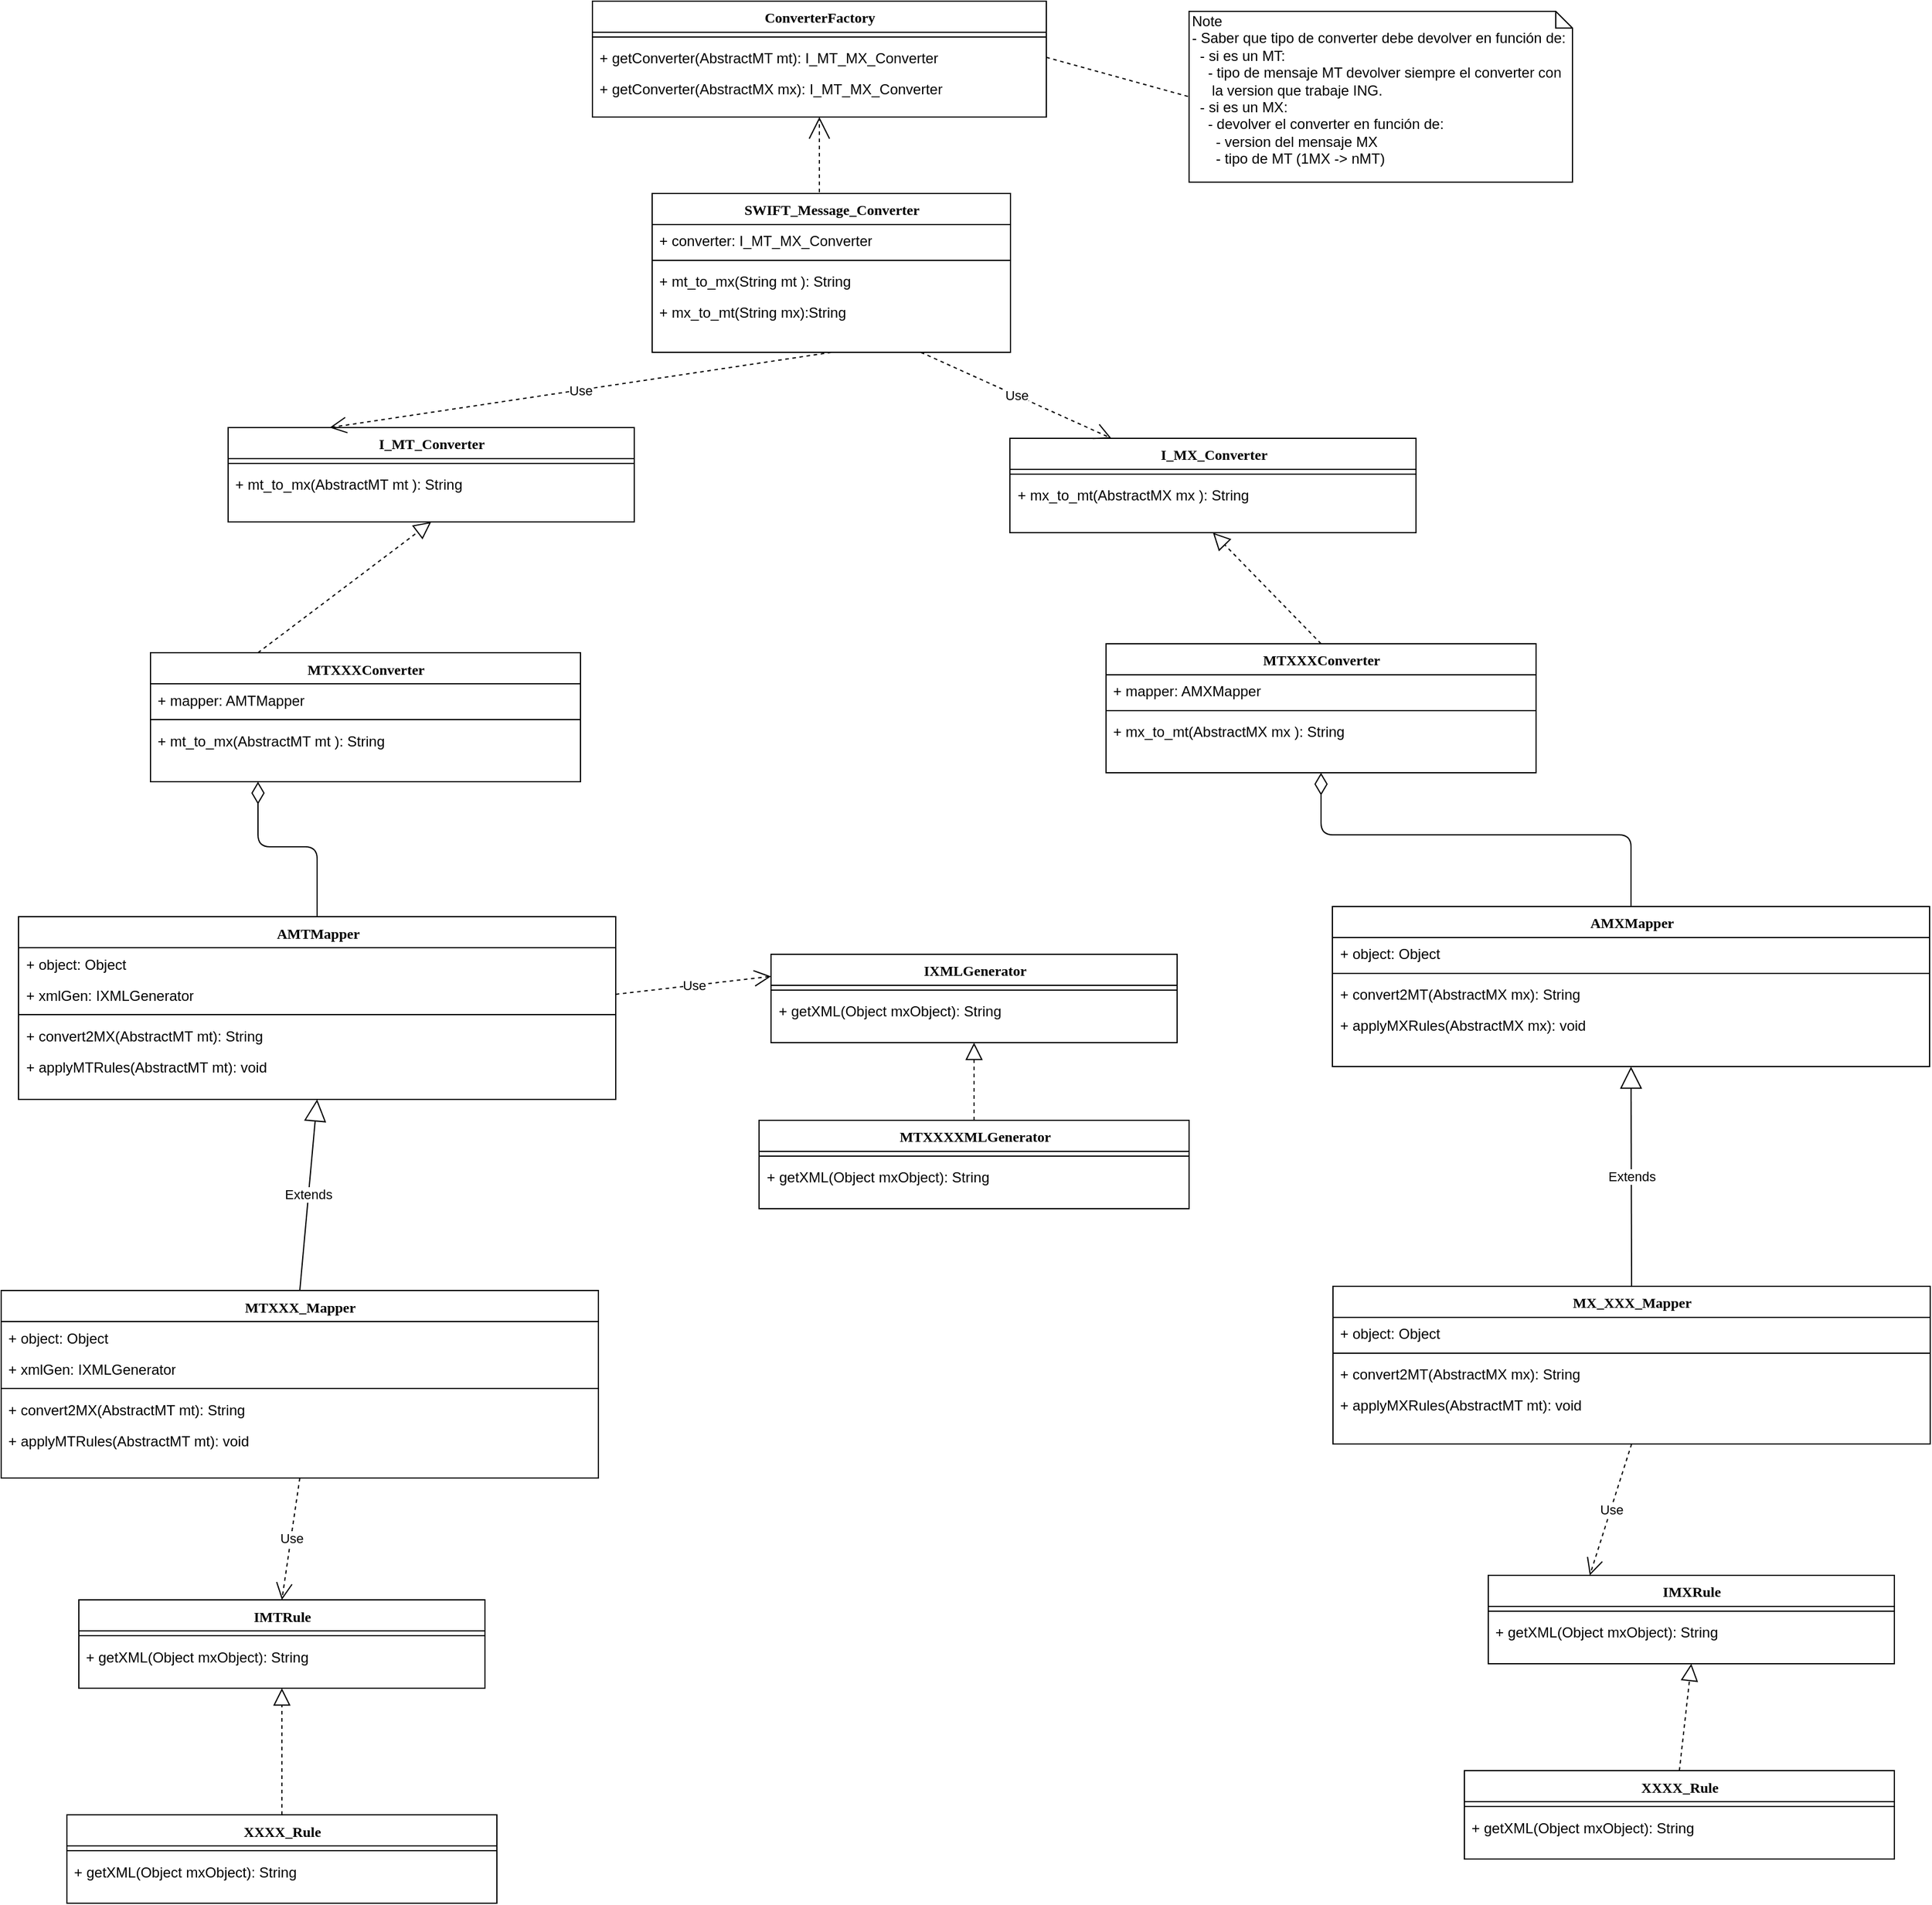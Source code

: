 <mxfile pages="1" version="11.2.8" type="device"><diagram name="Page-1" id="9f46799a-70d6-7492-0946-bef42562c5a5"><mxGraphModel dx="1673" dy="896" grid="1" gridSize="10" guides="1" tooltips="1" connect="1" arrows="1" fold="1" page="1" pageScale="1" pageWidth="1100" pageHeight="850" background="#ffffff" math="0" shadow="0"><root><mxCell id="0"/><mxCell id="1" parent="0"/><mxCell id="78961159f06e98e8-17" value="SWIFT_Message_Converter" style="swimlane;html=1;fontStyle=1;align=center;verticalAlign=top;childLayout=stackLayout;horizontal=1;startSize=26;horizontalStack=0;resizeParent=1;resizeLast=0;collapsible=1;marginBottom=0;swimlaneFillColor=#ffffff;rounded=0;shadow=0;comic=0;labelBackgroundColor=none;strokeColor=#000000;strokeWidth=1;fillColor=none;fontFamily=Verdana;fontSize=12;fontColor=#000000;" parent="1" vertex="1"><mxGeometry x="580" y="183" width="300" height="133" as="geometry"/></mxCell><mxCell id="78961159f06e98e8-21" value="+ converter: I_MT_MX_Converter" style="text;html=1;strokeColor=none;fillColor=none;align=left;verticalAlign=top;spacingLeft=4;spacingRight=4;whiteSpace=wrap;overflow=hidden;rotatable=0;points=[[0,0.5],[1,0.5]];portConstraint=eastwest;" parent="78961159f06e98e8-17" vertex="1"><mxGeometry y="26" width="300" height="26" as="geometry"/></mxCell><mxCell id="78961159f06e98e8-19" value="" style="line;html=1;strokeWidth=1;fillColor=none;align=left;verticalAlign=middle;spacingTop=-1;spacingLeft=3;spacingRight=3;rotatable=0;labelPosition=right;points=[];portConstraint=eastwest;" parent="78961159f06e98e8-17" vertex="1"><mxGeometry y="52" width="300" height="8" as="geometry"/></mxCell><mxCell id="78961159f06e98e8-20" value="+ mt_to_mx(String mt ): String" style="text;html=1;strokeColor=none;fillColor=none;align=left;verticalAlign=top;spacingLeft=4;spacingRight=4;whiteSpace=wrap;overflow=hidden;rotatable=0;points=[[0,0.5],[1,0.5]];portConstraint=eastwest;" parent="78961159f06e98e8-17" vertex="1"><mxGeometry y="60" width="300" height="26" as="geometry"/></mxCell><mxCell id="78961159f06e98e8-27" value="+ mx_to_mt(String mx):String" style="text;html=1;strokeColor=none;fillColor=none;align=left;verticalAlign=top;spacingLeft=4;spacingRight=4;whiteSpace=wrap;overflow=hidden;rotatable=0;points=[[0,0.5],[1,0.5]];portConstraint=eastwest;" parent="78961159f06e98e8-17" vertex="1"><mxGeometry y="86" width="300" height="26" as="geometry"/></mxCell><mxCell id="78961159f06e98e8-122" style="edgeStyle=elbowEdgeStyle;html=1;labelBackgroundColor=none;startFill=0;startSize=8;endArrow=open;endFill=0;endSize=16;fontFamily=Verdana;fontSize=12;elbow=vertical;dashed=1;" parent="1" target="78961159f06e98e8-43" edge="1"><mxGeometry relative="1" as="geometry"><mxPoint x="720" y="182" as="sourcePoint"/></mxGeometry></mxCell><mxCell id="78961159f06e98e8-43" value="ConverterFactory" style="swimlane;html=1;fontStyle=1;align=center;verticalAlign=top;childLayout=stackLayout;horizontal=1;startSize=26;horizontalStack=0;resizeParent=1;resizeLast=0;collapsible=1;marginBottom=0;swimlaneFillColor=#ffffff;rounded=0;shadow=0;comic=0;labelBackgroundColor=none;strokeColor=#000000;strokeWidth=1;fillColor=none;fontFamily=Verdana;fontSize=12;fontColor=#000000;" parent="1" vertex="1"><mxGeometry x="530" y="22" width="380" height="97" as="geometry"/></mxCell><mxCell id="78961159f06e98e8-51" value="" style="line;html=1;strokeWidth=1;fillColor=none;align=left;verticalAlign=middle;spacingTop=-1;spacingLeft=3;spacingRight=3;rotatable=0;labelPosition=right;points=[];portConstraint=eastwest;" parent="78961159f06e98e8-43" vertex="1"><mxGeometry y="26" width="380" height="8" as="geometry"/></mxCell><mxCell id="78961159f06e98e8-52" value="+ getConverter(AbstractMT mt): I_MT_MX_Converter" style="text;html=1;strokeColor=none;fillColor=none;align=left;verticalAlign=top;spacingLeft=4;spacingRight=4;whiteSpace=wrap;overflow=hidden;rotatable=0;points=[[0,0.5],[1,0.5]];portConstraint=eastwest;" parent="78961159f06e98e8-43" vertex="1"><mxGeometry y="34" width="380" height="26" as="geometry"/></mxCell><mxCell id="78961159f06e98e8-53" value="+ getConverter(AbstractMX mx): I_MT_MX_Converter" style="text;html=1;strokeColor=none;fillColor=none;align=left;verticalAlign=top;spacingLeft=4;spacingRight=4;whiteSpace=wrap;overflow=hidden;rotatable=0;points=[[0,0.5],[1,0.5]];portConstraint=eastwest;" parent="78961159f06e98e8-43" vertex="1"><mxGeometry y="60" width="380" height="26" as="geometry"/></mxCell><mxCell id="78961159f06e98e8-130" style="edgeStyle=elbowEdgeStyle;html=1;labelBackgroundColor=none;startFill=0;startSize=8;endArrow=diamondThin;endFill=0;endSize=16;fontFamily=Verdana;fontSize=12;elbow=vertical;entryX=0.25;entryY=1;entryDx=0;entryDy=0;exitX=0.5;exitY=0;exitDx=0;exitDy=0;" parent="1" source="78961159f06e98e8-82" target="78961159f06e98e8-69" edge="1"><mxGeometry relative="1" as="geometry"><mxPoint x="360" y="435" as="targetPoint"/><Array as="points"><mxPoint x="270" y="730"/></Array></mxGeometry></mxCell><mxCell id="78961159f06e98e8-69" value="MTXXXConverter" style="swimlane;html=1;fontStyle=1;align=center;verticalAlign=top;childLayout=stackLayout;horizontal=1;startSize=26;horizontalStack=0;resizeParent=1;resizeLast=0;collapsible=1;marginBottom=0;swimlaneFillColor=#ffffff;rounded=0;shadow=0;comic=0;labelBackgroundColor=none;strokeColor=#000000;strokeWidth=1;fillColor=none;fontFamily=Verdana;fontSize=12;fontColor=#000000;" parent="1" vertex="1"><mxGeometry x="160" y="567.5" width="360" height="108" as="geometry"/></mxCell><mxCell id="78961159f06e98e8-70" value="+ mapper: AMTMapper" style="text;html=1;strokeColor=none;fillColor=none;align=left;verticalAlign=top;spacingLeft=4;spacingRight=4;whiteSpace=wrap;overflow=hidden;rotatable=0;points=[[0,0.5],[1,0.5]];portConstraint=eastwest;" parent="78961159f06e98e8-69" vertex="1"><mxGeometry y="26" width="360" height="26" as="geometry"/></mxCell><mxCell id="78961159f06e98e8-77" value="" style="line;html=1;strokeWidth=1;fillColor=none;align=left;verticalAlign=middle;spacingTop=-1;spacingLeft=3;spacingRight=3;rotatable=0;labelPosition=right;points=[];portConstraint=eastwest;" parent="78961159f06e98e8-69" vertex="1"><mxGeometry y="52" width="360" height="8" as="geometry"/></mxCell><mxCell id="78961159f06e98e8-78" value="+ mt_to_mx(AbstractMT mt ): String" style="text;html=1;strokeColor=none;fillColor=none;align=left;verticalAlign=top;spacingLeft=4;spacingRight=4;whiteSpace=wrap;overflow=hidden;rotatable=0;points=[[0,0.5],[1,0.5]];portConstraint=eastwest;" parent="78961159f06e98e8-69" vertex="1"><mxGeometry y="60" width="360" height="26" as="geometry"/></mxCell><mxCell id="78961159f06e98e8-82" value="AMTMapper" style="swimlane;html=1;fontStyle=1;align=center;verticalAlign=top;childLayout=stackLayout;horizontal=1;startSize=26;horizontalStack=0;resizeParent=1;resizeLast=0;collapsible=1;marginBottom=0;swimlaneFillColor=#ffffff;rounded=0;shadow=0;comic=0;labelBackgroundColor=none;strokeColor=#000000;strokeWidth=1;fillColor=none;fontFamily=Verdana;fontSize=12;fontColor=#000000;" parent="1" vertex="1"><mxGeometry x="49.5" y="788.5" width="500" height="153" as="geometry"/></mxCell><mxCell id="78961159f06e98e8-83" value="+ object: Object" style="text;html=1;strokeColor=none;fillColor=none;align=left;verticalAlign=top;spacingLeft=4;spacingRight=4;whiteSpace=wrap;overflow=hidden;rotatable=0;points=[[0,0.5],[1,0.5]];portConstraint=eastwest;" parent="78961159f06e98e8-82" vertex="1"><mxGeometry y="26" width="500" height="26" as="geometry"/></mxCell><mxCell id="78961159f06e98e8-84" value="+ xmlGen: IXMLGenerator" style="text;html=1;strokeColor=none;fillColor=none;align=left;verticalAlign=top;spacingLeft=4;spacingRight=4;whiteSpace=wrap;overflow=hidden;rotatable=0;points=[[0,0.5],[1,0.5]];portConstraint=eastwest;" parent="78961159f06e98e8-82" vertex="1"><mxGeometry y="52" width="500" height="26" as="geometry"/></mxCell><mxCell id="78961159f06e98e8-90" value="" style="line;html=1;strokeWidth=1;fillColor=none;align=left;verticalAlign=middle;spacingTop=-1;spacingLeft=3;spacingRight=3;rotatable=0;labelPosition=right;points=[];portConstraint=eastwest;" parent="78961159f06e98e8-82" vertex="1"><mxGeometry y="78" width="500" height="8" as="geometry"/></mxCell><mxCell id="78961159f06e98e8-91" value="+ convert2MX(AbstractMT mt): String" style="text;html=1;strokeColor=none;fillColor=none;align=left;verticalAlign=top;spacingLeft=4;spacingRight=4;whiteSpace=wrap;overflow=hidden;rotatable=0;points=[[0,0.5],[1,0.5]];portConstraint=eastwest;" parent="78961159f06e98e8-82" vertex="1"><mxGeometry y="86" width="500" height="26" as="geometry"/></mxCell><mxCell id="66_kOGPQQiLLRlgwBfmS-12" value="+ applyMTRules(AbstractMT mt): void" style="text;html=1;strokeColor=none;fillColor=none;align=left;verticalAlign=top;spacingLeft=4;spacingRight=4;whiteSpace=wrap;overflow=hidden;rotatable=0;points=[[0,0.5],[1,0.5]];portConstraint=eastwest;" parent="78961159f06e98e8-82" vertex="1"><mxGeometry y="112" width="500" height="26" as="geometry"/></mxCell><mxCell id="78961159f06e98e8-95" value="I_MT_Converter" style="swimlane;html=1;fontStyle=1;align=center;verticalAlign=top;childLayout=stackLayout;horizontal=1;startSize=26;horizontalStack=0;resizeParent=1;resizeLast=0;collapsible=1;marginBottom=0;swimlaneFillColor=#ffffff;rounded=0;shadow=0;comic=0;labelBackgroundColor=none;strokeColor=#000000;strokeWidth=1;fillColor=none;fontFamily=Verdana;fontSize=12;fontColor=#000000;" parent="1" vertex="1"><mxGeometry x="225" y="379" width="340" height="79" as="geometry"/></mxCell><mxCell id="78961159f06e98e8-103" value="" style="line;html=1;strokeWidth=1;fillColor=none;align=left;verticalAlign=middle;spacingTop=-1;spacingLeft=3;spacingRight=3;rotatable=0;labelPosition=right;points=[];portConstraint=eastwest;" parent="78961159f06e98e8-95" vertex="1"><mxGeometry y="26" width="340" height="8" as="geometry"/></mxCell><mxCell id="78961159f06e98e8-104" value="+ mt_to_mx(AbstractMT mt ): String" style="text;html=1;strokeColor=none;fillColor=none;align=left;verticalAlign=top;spacingLeft=4;spacingRight=4;whiteSpace=wrap;overflow=hidden;rotatable=0;points=[[0,0.5],[1,0.5]];portConstraint=eastwest;" parent="78961159f06e98e8-95" vertex="1"><mxGeometry y="34" width="340" height="26" as="geometry"/></mxCell><mxCell id="66_kOGPQQiLLRlgwBfmS-14" value="IXMLGenerator" style="swimlane;html=1;fontStyle=1;align=center;verticalAlign=top;childLayout=stackLayout;horizontal=1;startSize=26;horizontalStack=0;resizeParent=1;resizeLast=0;collapsible=1;marginBottom=0;swimlaneFillColor=#ffffff;rounded=0;shadow=0;comic=0;labelBackgroundColor=none;strokeColor=#000000;strokeWidth=1;fillColor=none;fontFamily=Verdana;fontSize=12;fontColor=#000000;" parent="1" vertex="1"><mxGeometry x="679.5" y="820" width="340" height="74" as="geometry"/></mxCell><mxCell id="66_kOGPQQiLLRlgwBfmS-15" value="" style="line;html=1;strokeWidth=1;fillColor=none;align=left;verticalAlign=middle;spacingTop=-1;spacingLeft=3;spacingRight=3;rotatable=0;labelPosition=right;points=[];portConstraint=eastwest;" parent="66_kOGPQQiLLRlgwBfmS-14" vertex="1"><mxGeometry y="26" width="340" height="8" as="geometry"/></mxCell><mxCell id="66_kOGPQQiLLRlgwBfmS-16" value="+ getXML(Object mxObject): String" style="text;html=1;strokeColor=none;fillColor=none;align=left;verticalAlign=top;spacingLeft=4;spacingRight=4;whiteSpace=wrap;overflow=hidden;rotatable=0;points=[[0,0.5],[1,0.5]];portConstraint=eastwest;" parent="66_kOGPQQiLLRlgwBfmS-14" vertex="1"><mxGeometry y="34" width="340" height="26" as="geometry"/></mxCell><mxCell id="66_kOGPQQiLLRlgwBfmS-18" value="Use" style="endArrow=open;endSize=12;dashed=1;html=1;exitX=1;exitY=0.5;exitDx=0;exitDy=0;entryX=0;entryY=0.25;entryDx=0;entryDy=0;" parent="1" source="78961159f06e98e8-84" target="66_kOGPQQiLLRlgwBfmS-14" edge="1"><mxGeometry width="160" relative="1" as="geometry"><mxPoint x="110" y="740" as="sourcePoint"/><mxPoint x="270" y="740" as="targetPoint"/></mxGeometry></mxCell><mxCell id="66_kOGPQQiLLRlgwBfmS-19" value="Use" style="endArrow=open;endSize=12;dashed=1;html=1;exitX=0.5;exitY=1;exitDx=0;exitDy=0;entryX=0.25;entryY=0;entryDx=0;entryDy=0;" parent="1" source="78961159f06e98e8-17" target="78961159f06e98e8-95" edge="1"><mxGeometry width="160" relative="1" as="geometry"><mxPoint x="360" y="237.5" as="sourcePoint"/><mxPoint x="460" y="230" as="targetPoint"/></mxGeometry></mxCell><mxCell id="66_kOGPQQiLLRlgwBfmS-20" value="" style="endArrow=block;dashed=1;endFill=0;endSize=12;html=1;exitX=0.25;exitY=0;exitDx=0;exitDy=0;entryX=0.5;entryY=1;entryDx=0;entryDy=0;" parent="1" source="78961159f06e98e8-69" target="78961159f06e98e8-95" edge="1"><mxGeometry width="160" relative="1" as="geometry"><mxPoint x="110" y="870" as="sourcePoint"/><mxPoint x="270" y="870" as="targetPoint"/></mxGeometry></mxCell><mxCell id="66_kOGPQQiLLRlgwBfmS-21" value="MTXXXXMLGenerator" style="swimlane;html=1;fontStyle=1;align=center;verticalAlign=top;childLayout=stackLayout;horizontal=1;startSize=26;horizontalStack=0;resizeParent=1;resizeLast=0;collapsible=1;marginBottom=0;swimlaneFillColor=#ffffff;rounded=0;shadow=0;comic=0;labelBackgroundColor=none;strokeColor=#000000;strokeWidth=1;fillColor=none;fontFamily=Verdana;fontSize=12;fontColor=#000000;" parent="1" vertex="1"><mxGeometry x="669.5" y="959" width="360" height="74" as="geometry"/></mxCell><mxCell id="66_kOGPQQiLLRlgwBfmS-23" value="" style="line;html=1;strokeWidth=1;fillColor=none;align=left;verticalAlign=middle;spacingTop=-1;spacingLeft=3;spacingRight=3;rotatable=0;labelPosition=right;points=[];portConstraint=eastwest;" parent="66_kOGPQQiLLRlgwBfmS-21" vertex="1"><mxGeometry y="26" width="360" height="8" as="geometry"/></mxCell><mxCell id="66_kOGPQQiLLRlgwBfmS-24" value="+ getXML(Object mxObject): String" style="text;html=1;strokeColor=none;fillColor=none;align=left;verticalAlign=top;spacingLeft=4;spacingRight=4;whiteSpace=wrap;overflow=hidden;rotatable=0;points=[[0,0.5],[1,0.5]];portConstraint=eastwest;" parent="66_kOGPQQiLLRlgwBfmS-21" vertex="1"><mxGeometry y="34" width="360" height="26" as="geometry"/></mxCell><mxCell id="66_kOGPQQiLLRlgwBfmS-26" value="" style="endArrow=block;dashed=1;endFill=0;endSize=12;html=1;entryX=0.5;entryY=1;entryDx=0;entryDy=0;exitX=0.5;exitY=0;exitDx=0;exitDy=0;" parent="1" source="66_kOGPQQiLLRlgwBfmS-21" target="66_kOGPQQiLLRlgwBfmS-14" edge="1"><mxGeometry width="160" relative="1" as="geometry"><mxPoint x="589.5" y="923" as="sourcePoint"/><mxPoint x="749.5" y="923" as="targetPoint"/></mxGeometry></mxCell><mxCell id="66_kOGPQQiLLRlgwBfmS-27" value="MTXXX_Mapper" style="swimlane;html=1;fontStyle=1;align=center;verticalAlign=top;childLayout=stackLayout;horizontal=1;startSize=26;horizontalStack=0;resizeParent=1;resizeLast=0;collapsible=1;marginBottom=0;swimlaneFillColor=#ffffff;rounded=0;shadow=0;comic=0;labelBackgroundColor=none;strokeColor=#000000;strokeWidth=1;fillColor=none;fontFamily=Verdana;fontSize=12;fontColor=#000000;" parent="1" vertex="1"><mxGeometry x="35" y="1101.5" width="500" height="157" as="geometry"/></mxCell><mxCell id="66_kOGPQQiLLRlgwBfmS-28" value="+ object: Object" style="text;html=1;strokeColor=none;fillColor=none;align=left;verticalAlign=top;spacingLeft=4;spacingRight=4;whiteSpace=wrap;overflow=hidden;rotatable=0;points=[[0,0.5],[1,0.5]];portConstraint=eastwest;" parent="66_kOGPQQiLLRlgwBfmS-27" vertex="1"><mxGeometry y="26" width="500" height="26" as="geometry"/></mxCell><mxCell id="66_kOGPQQiLLRlgwBfmS-29" value="+ xmlGen: IXMLGenerator" style="text;html=1;strokeColor=none;fillColor=none;align=left;verticalAlign=top;spacingLeft=4;spacingRight=4;whiteSpace=wrap;overflow=hidden;rotatable=0;points=[[0,0.5],[1,0.5]];portConstraint=eastwest;" parent="66_kOGPQQiLLRlgwBfmS-27" vertex="1"><mxGeometry y="52" width="500" height="26" as="geometry"/></mxCell><mxCell id="66_kOGPQQiLLRlgwBfmS-30" value="" style="line;html=1;strokeWidth=1;fillColor=none;align=left;verticalAlign=middle;spacingTop=-1;spacingLeft=3;spacingRight=3;rotatable=0;labelPosition=right;points=[];portConstraint=eastwest;" parent="66_kOGPQQiLLRlgwBfmS-27" vertex="1"><mxGeometry y="78" width="500" height="8" as="geometry"/></mxCell><mxCell id="66_kOGPQQiLLRlgwBfmS-31" value="+ convert2MX(AbstractMT mt): String" style="text;html=1;strokeColor=none;fillColor=none;align=left;verticalAlign=top;spacingLeft=4;spacingRight=4;whiteSpace=wrap;overflow=hidden;rotatable=0;points=[[0,0.5],[1,0.5]];portConstraint=eastwest;" parent="66_kOGPQQiLLRlgwBfmS-27" vertex="1"><mxGeometry y="86" width="500" height="26" as="geometry"/></mxCell><mxCell id="66_kOGPQQiLLRlgwBfmS-33" value="+ applyMTRules(AbstractMT mt): void" style="text;html=1;strokeColor=none;fillColor=none;align=left;verticalAlign=top;spacingLeft=4;spacingRight=4;whiteSpace=wrap;overflow=hidden;rotatable=0;points=[[0,0.5],[1,0.5]];portConstraint=eastwest;" parent="66_kOGPQQiLLRlgwBfmS-27" vertex="1"><mxGeometry y="112" width="500" height="26" as="geometry"/></mxCell><mxCell id="66_kOGPQQiLLRlgwBfmS-35" value="Extends" style="endArrow=block;endSize=16;endFill=0;html=1;entryX=0.5;entryY=1;entryDx=0;entryDy=0;exitX=0.5;exitY=0;exitDx=0;exitDy=0;" parent="1" source="66_kOGPQQiLLRlgwBfmS-27" target="78961159f06e98e8-82" edge="1"><mxGeometry width="160" relative="1" as="geometry"><mxPoint x="800" y="1090" as="sourcePoint"/><mxPoint x="960" y="1090" as="targetPoint"/></mxGeometry></mxCell><mxCell id="66_kOGPQQiLLRlgwBfmS-36" value="IMTRule" style="swimlane;html=1;fontStyle=1;align=center;verticalAlign=top;childLayout=stackLayout;horizontal=1;startSize=26;horizontalStack=0;resizeParent=1;resizeLast=0;collapsible=1;marginBottom=0;swimlaneFillColor=#ffffff;rounded=0;shadow=0;comic=0;labelBackgroundColor=none;strokeColor=#000000;strokeWidth=1;fillColor=none;fontFamily=Verdana;fontSize=12;fontColor=#000000;" parent="1" vertex="1"><mxGeometry x="100" y="1360.5" width="340" height="74" as="geometry"/></mxCell><mxCell id="66_kOGPQQiLLRlgwBfmS-37" value="" style="line;html=1;strokeWidth=1;fillColor=none;align=left;verticalAlign=middle;spacingTop=-1;spacingLeft=3;spacingRight=3;rotatable=0;labelPosition=right;points=[];portConstraint=eastwest;" parent="66_kOGPQQiLLRlgwBfmS-36" vertex="1"><mxGeometry y="26" width="340" height="8" as="geometry"/></mxCell><mxCell id="66_kOGPQQiLLRlgwBfmS-38" value="+ getXML(Object mxObject): String" style="text;html=1;strokeColor=none;fillColor=none;align=left;verticalAlign=top;spacingLeft=4;spacingRight=4;whiteSpace=wrap;overflow=hidden;rotatable=0;points=[[0,0.5],[1,0.5]];portConstraint=eastwest;" parent="66_kOGPQQiLLRlgwBfmS-36" vertex="1"><mxGeometry y="34" width="340" height="26" as="geometry"/></mxCell><mxCell id="66_kOGPQQiLLRlgwBfmS-39" value="IMXRule" style="swimlane;html=1;fontStyle=1;align=center;verticalAlign=top;childLayout=stackLayout;horizontal=1;startSize=26;horizontalStack=0;resizeParent=1;resizeLast=0;collapsible=1;marginBottom=0;swimlaneFillColor=#ffffff;rounded=0;shadow=0;comic=0;labelBackgroundColor=none;strokeColor=#000000;strokeWidth=1;fillColor=none;fontFamily=Verdana;fontSize=12;fontColor=#000000;" parent="1" vertex="1"><mxGeometry x="1280" y="1340" width="340" height="74" as="geometry"/></mxCell><mxCell id="66_kOGPQQiLLRlgwBfmS-40" value="" style="line;html=1;strokeWidth=1;fillColor=none;align=left;verticalAlign=middle;spacingTop=-1;spacingLeft=3;spacingRight=3;rotatable=0;labelPosition=right;points=[];portConstraint=eastwest;" parent="66_kOGPQQiLLRlgwBfmS-39" vertex="1"><mxGeometry y="26" width="340" height="8" as="geometry"/></mxCell><mxCell id="66_kOGPQQiLLRlgwBfmS-41" value="+ getXML(Object mxObject): String" style="text;html=1;strokeColor=none;fillColor=none;align=left;verticalAlign=top;spacingLeft=4;spacingRight=4;whiteSpace=wrap;overflow=hidden;rotatable=0;points=[[0,0.5],[1,0.5]];portConstraint=eastwest;" parent="66_kOGPQQiLLRlgwBfmS-39" vertex="1"><mxGeometry y="34" width="340" height="26" as="geometry"/></mxCell><mxCell id="66_kOGPQQiLLRlgwBfmS-42" value="Use" style="endArrow=open;endSize=12;dashed=1;html=1;exitX=0.5;exitY=1;exitDx=0;exitDy=0;entryX=0.5;entryY=0;entryDx=0;entryDy=0;" parent="1" source="66_kOGPQQiLLRlgwBfmS-27" target="66_kOGPQQiLLRlgwBfmS-36" edge="1"><mxGeometry width="160" relative="1" as="geometry"><mxPoint x="685" y="1047.5" as="sourcePoint"/><mxPoint x="845" y="1047.5" as="targetPoint"/></mxGeometry></mxCell><mxCell id="66_kOGPQQiLLRlgwBfmS-43" value="Use" style="endArrow=open;endSize=12;dashed=1;html=1;entryX=0.25;entryY=0;entryDx=0;entryDy=0;exitX=0.5;exitY=1;exitDx=0;exitDy=0;" parent="1" source="P8y6axSLPn6P_8OmyAF7-19" target="66_kOGPQQiLLRlgwBfmS-39" edge="1"><mxGeometry width="160" relative="1" as="geometry"><mxPoint x="1019.5" y="1477.5" as="sourcePoint"/><mxPoint x="899" y="1641.5" as="targetPoint"/></mxGeometry></mxCell><mxCell id="66_kOGPQQiLLRlgwBfmS-44" value="XXXX_Rule" style="swimlane;html=1;fontStyle=1;align=center;verticalAlign=top;childLayout=stackLayout;horizontal=1;startSize=26;horizontalStack=0;resizeParent=1;resizeLast=0;collapsible=1;marginBottom=0;swimlaneFillColor=#ffffff;rounded=0;shadow=0;comic=0;labelBackgroundColor=none;strokeColor=#000000;strokeWidth=1;fillColor=none;fontFamily=Verdana;fontSize=12;fontColor=#000000;" parent="1" vertex="1"><mxGeometry x="90" y="1540.5" width="360" height="74" as="geometry"/></mxCell><mxCell id="66_kOGPQQiLLRlgwBfmS-45" value="" style="line;html=1;strokeWidth=1;fillColor=none;align=left;verticalAlign=middle;spacingTop=-1;spacingLeft=3;spacingRight=3;rotatable=0;labelPosition=right;points=[];portConstraint=eastwest;" parent="66_kOGPQQiLLRlgwBfmS-44" vertex="1"><mxGeometry y="26" width="360" height="8" as="geometry"/></mxCell><mxCell id="66_kOGPQQiLLRlgwBfmS-46" value="+ getXML(Object mxObject): String" style="text;html=1;strokeColor=none;fillColor=none;align=left;verticalAlign=top;spacingLeft=4;spacingRight=4;whiteSpace=wrap;overflow=hidden;rotatable=0;points=[[0,0.5],[1,0.5]];portConstraint=eastwest;" parent="66_kOGPQQiLLRlgwBfmS-44" vertex="1"><mxGeometry y="34" width="360" height="26" as="geometry"/></mxCell><mxCell id="66_kOGPQQiLLRlgwBfmS-47" value="" style="endArrow=block;dashed=1;endFill=0;endSize=12;html=1;entryX=0.5;entryY=1;entryDx=0;entryDy=0;exitX=0.5;exitY=0;exitDx=0;exitDy=0;" parent="1" source="66_kOGPQQiLLRlgwBfmS-44" target="66_kOGPQQiLLRlgwBfmS-36" edge="1"><mxGeometry width="160" relative="1" as="geometry"><mxPoint x="520" y="1376.5" as="sourcePoint"/><mxPoint x="680" y="1376.5" as="targetPoint"/></mxGeometry></mxCell><mxCell id="66_kOGPQQiLLRlgwBfmS-54" value="XXXX_Rule" style="swimlane;html=1;fontStyle=1;align=center;verticalAlign=top;childLayout=stackLayout;horizontal=1;startSize=26;horizontalStack=0;resizeParent=1;resizeLast=0;collapsible=1;marginBottom=0;swimlaneFillColor=#ffffff;rounded=0;shadow=0;comic=0;labelBackgroundColor=none;strokeColor=#000000;strokeWidth=1;fillColor=none;fontFamily=Verdana;fontSize=12;fontColor=#000000;" parent="1" vertex="1"><mxGeometry x="1260" y="1503.5" width="360" height="74" as="geometry"/></mxCell><mxCell id="66_kOGPQQiLLRlgwBfmS-55" value="" style="line;html=1;strokeWidth=1;fillColor=none;align=left;verticalAlign=middle;spacingTop=-1;spacingLeft=3;spacingRight=3;rotatable=0;labelPosition=right;points=[];portConstraint=eastwest;" parent="66_kOGPQQiLLRlgwBfmS-54" vertex="1"><mxGeometry y="26" width="360" height="8" as="geometry"/></mxCell><mxCell id="66_kOGPQQiLLRlgwBfmS-56" value="+ getXML(Object mxObject): String" style="text;html=1;strokeColor=none;fillColor=none;align=left;verticalAlign=top;spacingLeft=4;spacingRight=4;whiteSpace=wrap;overflow=hidden;rotatable=0;points=[[0,0.5],[1,0.5]];portConstraint=eastwest;" parent="66_kOGPQQiLLRlgwBfmS-54" vertex="1"><mxGeometry y="34" width="360" height="26" as="geometry"/></mxCell><mxCell id="66_kOGPQQiLLRlgwBfmS-57" value="" style="endArrow=block;dashed=1;endFill=0;endSize=12;html=1;entryX=0.5;entryY=1;entryDx=0;entryDy=0;exitX=0.5;exitY=0;exitDx=0;exitDy=0;" parent="1" source="66_kOGPQQiLLRlgwBfmS-54" target="66_kOGPQQiLLRlgwBfmS-39" edge="1"><mxGeometry width="160" relative="1" as="geometry"><mxPoint x="699" y="1951.5" as="sourcePoint"/><mxPoint x="709" y="1870" as="targetPoint"/></mxGeometry></mxCell><mxCell id="P8y6axSLPn6P_8OmyAF7-1" value="Note&lt;br&gt;- Saber que tipo de converter debe devolver en función de:&lt;br&gt;&amp;nbsp; - si es un MT:&amp;nbsp; &amp;nbsp;&amp;nbsp;&lt;br&gt;&amp;nbsp; &amp;nbsp; - tipo de mensaje MT devolver siempre el converter con&amp;nbsp; &amp;nbsp; &amp;nbsp; &amp;nbsp;la version que trabaje ING.&lt;br&gt;&amp;nbsp; - si es un MX:&lt;br&gt;&amp;nbsp; &amp;nbsp; - devolver el converter en función de:&lt;br&gt;&amp;nbsp; &amp;nbsp; &amp;nbsp; - version del mensaje MX&lt;br&gt;&amp;nbsp; &amp;nbsp; &amp;nbsp; - tipo de MT (1MX -&amp;gt; nMT)" style="shape=note;whiteSpace=wrap;html=1;size=14;verticalAlign=top;align=left;spacingTop=-6;" vertex="1" parent="1"><mxGeometry x="1029.5" y="30.5" width="321" height="143" as="geometry"/></mxCell><mxCell id="P8y6axSLPn6P_8OmyAF7-2" value="" style="endArrow=none;dashed=1;html=1;exitX=1;exitY=0.5;exitDx=0;exitDy=0;entryX=0;entryY=0.5;entryDx=0;entryDy=0;entryPerimeter=0;" edge="1" parent="1" source="78961159f06e98e8-52" target="P8y6axSLPn6P_8OmyAF7-1"><mxGeometry width="50" height="50" relative="1" as="geometry"><mxPoint x="950" y="144" as="sourcePoint"/><mxPoint x="1000" y="94" as="targetPoint"/></mxGeometry></mxCell><mxCell id="P8y6axSLPn6P_8OmyAF7-3" value="I_MX_Converter" style="swimlane;html=1;fontStyle=1;align=center;verticalAlign=top;childLayout=stackLayout;horizontal=1;startSize=26;horizontalStack=0;resizeParent=1;resizeLast=0;collapsible=1;marginBottom=0;swimlaneFillColor=#ffffff;rounded=0;shadow=0;comic=0;labelBackgroundColor=none;strokeColor=#000000;strokeWidth=1;fillColor=none;fontFamily=Verdana;fontSize=12;fontColor=#000000;" vertex="1" parent="1"><mxGeometry x="879.5" y="388" width="340" height="79" as="geometry"/></mxCell><mxCell id="P8y6axSLPn6P_8OmyAF7-4" value="" style="line;html=1;strokeWidth=1;fillColor=none;align=left;verticalAlign=middle;spacingTop=-1;spacingLeft=3;spacingRight=3;rotatable=0;labelPosition=right;points=[];portConstraint=eastwest;" vertex="1" parent="P8y6axSLPn6P_8OmyAF7-3"><mxGeometry y="26" width="340" height="8" as="geometry"/></mxCell><mxCell id="P8y6axSLPn6P_8OmyAF7-5" value="+ mx_to_mt(AbstractMX mx ): String" style="text;html=1;strokeColor=none;fillColor=none;align=left;verticalAlign=top;spacingLeft=4;spacingRight=4;whiteSpace=wrap;overflow=hidden;rotatable=0;points=[[0,0.5],[1,0.5]];portConstraint=eastwest;" vertex="1" parent="P8y6axSLPn6P_8OmyAF7-3"><mxGeometry y="34" width="340" height="26" as="geometry"/></mxCell><mxCell id="P8y6axSLPn6P_8OmyAF7-6" value="Use" style="endArrow=open;endSize=12;dashed=1;html=1;exitX=0.75;exitY=1;exitDx=0;exitDy=0;entryX=0.25;entryY=0;entryDx=0;entryDy=0;" edge="1" parent="1" source="78961159f06e98e8-17" target="P8y6axSLPn6P_8OmyAF7-3"><mxGeometry width="160" relative="1" as="geometry"><mxPoint x="270" y="220" as="sourcePoint"/><mxPoint x="165.0" y="300" as="targetPoint"/></mxGeometry></mxCell><mxCell id="P8y6axSLPn6P_8OmyAF7-7" value="MTXXXConverter" style="swimlane;html=1;fontStyle=1;align=center;verticalAlign=top;childLayout=stackLayout;horizontal=1;startSize=26;horizontalStack=0;resizeParent=1;resizeLast=0;collapsible=1;marginBottom=0;swimlaneFillColor=#ffffff;rounded=0;shadow=0;comic=0;labelBackgroundColor=none;strokeColor=#000000;strokeWidth=1;fillColor=none;fontFamily=Verdana;fontSize=12;fontColor=#000000;" vertex="1" parent="1"><mxGeometry x="960" y="560" width="360" height="108" as="geometry"/></mxCell><mxCell id="P8y6axSLPn6P_8OmyAF7-8" value="+ mapper: AMXMapper" style="text;html=1;strokeColor=none;fillColor=none;align=left;verticalAlign=top;spacingLeft=4;spacingRight=4;whiteSpace=wrap;overflow=hidden;rotatable=0;points=[[0,0.5],[1,0.5]];portConstraint=eastwest;" vertex="1" parent="P8y6axSLPn6P_8OmyAF7-7"><mxGeometry y="26" width="360" height="26" as="geometry"/></mxCell><mxCell id="P8y6axSLPn6P_8OmyAF7-9" value="" style="line;html=1;strokeWidth=1;fillColor=none;align=left;verticalAlign=middle;spacingTop=-1;spacingLeft=3;spacingRight=3;rotatable=0;labelPosition=right;points=[];portConstraint=eastwest;" vertex="1" parent="P8y6axSLPn6P_8OmyAF7-7"><mxGeometry y="52" width="360" height="8" as="geometry"/></mxCell><mxCell id="P8y6axSLPn6P_8OmyAF7-10" value="+ mx_to_mt(AbstractMX mx ): String" style="text;html=1;strokeColor=none;fillColor=none;align=left;verticalAlign=top;spacingLeft=4;spacingRight=4;whiteSpace=wrap;overflow=hidden;rotatable=0;points=[[0,0.5],[1,0.5]];portConstraint=eastwest;" vertex="1" parent="P8y6axSLPn6P_8OmyAF7-7"><mxGeometry y="60" width="360" height="26" as="geometry"/></mxCell><mxCell id="P8y6axSLPn6P_8OmyAF7-11" value="" style="endArrow=block;dashed=1;endFill=0;endSize=12;html=1;exitX=0.5;exitY=0;exitDx=0;exitDy=0;entryX=0.5;entryY=1;entryDx=0;entryDy=0;" edge="1" parent="1" source="P8y6axSLPn6P_8OmyAF7-7" target="P8y6axSLPn6P_8OmyAF7-3"><mxGeometry width="160" relative="1" as="geometry"><mxPoint x="560.0" y="453.0" as="sourcePoint"/><mxPoint x="680" y="369" as="targetPoint"/><Array as="points"/></mxGeometry></mxCell><mxCell id="P8y6axSLPn6P_8OmyAF7-12" value="AMXMapper" style="swimlane;html=1;fontStyle=1;align=center;verticalAlign=top;childLayout=stackLayout;horizontal=1;startSize=26;horizontalStack=0;resizeParent=1;resizeLast=0;collapsible=1;marginBottom=0;swimlaneFillColor=#ffffff;rounded=0;shadow=0;comic=0;labelBackgroundColor=none;strokeColor=#000000;strokeWidth=1;fillColor=none;fontFamily=Verdana;fontSize=12;fontColor=#000000;" vertex="1" parent="1"><mxGeometry x="1149.5" y="780" width="500" height="134" as="geometry"/></mxCell><mxCell id="P8y6axSLPn6P_8OmyAF7-13" value="+ object: Object" style="text;html=1;strokeColor=none;fillColor=none;align=left;verticalAlign=top;spacingLeft=4;spacingRight=4;whiteSpace=wrap;overflow=hidden;rotatable=0;points=[[0,0.5],[1,0.5]];portConstraint=eastwest;" vertex="1" parent="P8y6axSLPn6P_8OmyAF7-12"><mxGeometry y="26" width="500" height="26" as="geometry"/></mxCell><mxCell id="P8y6axSLPn6P_8OmyAF7-15" value="" style="line;html=1;strokeWidth=1;fillColor=none;align=left;verticalAlign=middle;spacingTop=-1;spacingLeft=3;spacingRight=3;rotatable=0;labelPosition=right;points=[];portConstraint=eastwest;" vertex="1" parent="P8y6axSLPn6P_8OmyAF7-12"><mxGeometry y="52" width="500" height="8" as="geometry"/></mxCell><mxCell id="P8y6axSLPn6P_8OmyAF7-16" value="+ convert2MT(AbstractMX mx): String" style="text;html=1;strokeColor=none;fillColor=none;align=left;verticalAlign=top;spacingLeft=4;spacingRight=4;whiteSpace=wrap;overflow=hidden;rotatable=0;points=[[0,0.5],[1,0.5]];portConstraint=eastwest;" vertex="1" parent="P8y6axSLPn6P_8OmyAF7-12"><mxGeometry y="60" width="500" height="26" as="geometry"/></mxCell><mxCell id="P8y6axSLPn6P_8OmyAF7-17" value="+ applyMXRules(AbstractMX mx): void" style="text;html=1;strokeColor=none;fillColor=none;align=left;verticalAlign=top;spacingLeft=4;spacingRight=4;whiteSpace=wrap;overflow=hidden;rotatable=0;points=[[0,0.5],[1,0.5]];portConstraint=eastwest;" vertex="1" parent="P8y6axSLPn6P_8OmyAF7-12"><mxGeometry y="86" width="500" height="26" as="geometry"/></mxCell><mxCell id="P8y6axSLPn6P_8OmyAF7-18" style="edgeStyle=elbowEdgeStyle;html=1;labelBackgroundColor=none;startFill=0;startSize=8;endArrow=diamondThin;endFill=0;endSize=16;fontFamily=Verdana;fontSize=12;elbow=vertical;entryX=0.5;entryY=1;entryDx=0;entryDy=0;exitX=0.5;exitY=0;exitDx=0;exitDy=0;" edge="1" parent="1" source="P8y6axSLPn6P_8OmyAF7-12" target="P8y6axSLPn6P_8OmyAF7-7"><mxGeometry relative="1" as="geometry"><mxPoint x="1220.029" y="525.971" as="targetPoint"/><mxPoint x="1280.029" y="622.441" as="sourcePoint"/><Array as="points"><mxPoint x="1330" y="720"/><mxPoint x="1259.5" y="605.5"/></Array></mxGeometry></mxCell><mxCell id="P8y6axSLPn6P_8OmyAF7-19" value="MX_XXX_Mapper" style="swimlane;html=1;fontStyle=1;align=center;verticalAlign=top;childLayout=stackLayout;horizontal=1;startSize=26;horizontalStack=0;resizeParent=1;resizeLast=0;collapsible=1;marginBottom=0;swimlaneFillColor=#ffffff;rounded=0;shadow=0;comic=0;labelBackgroundColor=none;strokeColor=#000000;strokeWidth=1;fillColor=none;fontFamily=Verdana;fontSize=12;fontColor=#000000;" vertex="1" parent="1"><mxGeometry x="1150" y="1098" width="500" height="132" as="geometry"/></mxCell><mxCell id="P8y6axSLPn6P_8OmyAF7-20" value="+ object: Object" style="text;html=1;strokeColor=none;fillColor=none;align=left;verticalAlign=top;spacingLeft=4;spacingRight=4;whiteSpace=wrap;overflow=hidden;rotatable=0;points=[[0,0.5],[1,0.5]];portConstraint=eastwest;" vertex="1" parent="P8y6axSLPn6P_8OmyAF7-19"><mxGeometry y="26" width="500" height="26" as="geometry"/></mxCell><mxCell id="P8y6axSLPn6P_8OmyAF7-22" value="" style="line;html=1;strokeWidth=1;fillColor=none;align=left;verticalAlign=middle;spacingTop=-1;spacingLeft=3;spacingRight=3;rotatable=0;labelPosition=right;points=[];portConstraint=eastwest;" vertex="1" parent="P8y6axSLPn6P_8OmyAF7-19"><mxGeometry y="52" width="500" height="8" as="geometry"/></mxCell><mxCell id="P8y6axSLPn6P_8OmyAF7-23" value="+ convert2MT(AbstractMX mx): String" style="text;html=1;strokeColor=none;fillColor=none;align=left;verticalAlign=top;spacingLeft=4;spacingRight=4;whiteSpace=wrap;overflow=hidden;rotatable=0;points=[[0,0.5],[1,0.5]];portConstraint=eastwest;" vertex="1" parent="P8y6axSLPn6P_8OmyAF7-19"><mxGeometry y="60" width="500" height="26" as="geometry"/></mxCell><mxCell id="P8y6axSLPn6P_8OmyAF7-24" value="+ applyMXRules(AbstractMT mt): void" style="text;html=1;strokeColor=none;fillColor=none;align=left;verticalAlign=top;spacingLeft=4;spacingRight=4;whiteSpace=wrap;overflow=hidden;rotatable=0;points=[[0,0.5],[1,0.5]];portConstraint=eastwest;" vertex="1" parent="P8y6axSLPn6P_8OmyAF7-19"><mxGeometry y="86" width="500" height="26" as="geometry"/></mxCell><mxCell id="P8y6axSLPn6P_8OmyAF7-25" value="Extends" style="endArrow=block;endSize=16;endFill=0;html=1;entryX=0.5;entryY=1;entryDx=0;entryDy=0;exitX=0.5;exitY=0;exitDx=0;exitDy=0;" edge="1" parent="1" source="P8y6axSLPn6P_8OmyAF7-19" target="P8y6axSLPn6P_8OmyAF7-12"><mxGeometry width="160" relative="1" as="geometry"><mxPoint x="1320" y="1086.5" as="sourcePoint"/><mxPoint x="1334.5" y="926.5" as="targetPoint"/></mxGeometry></mxCell></root></mxGraphModel></diagram></mxfile>